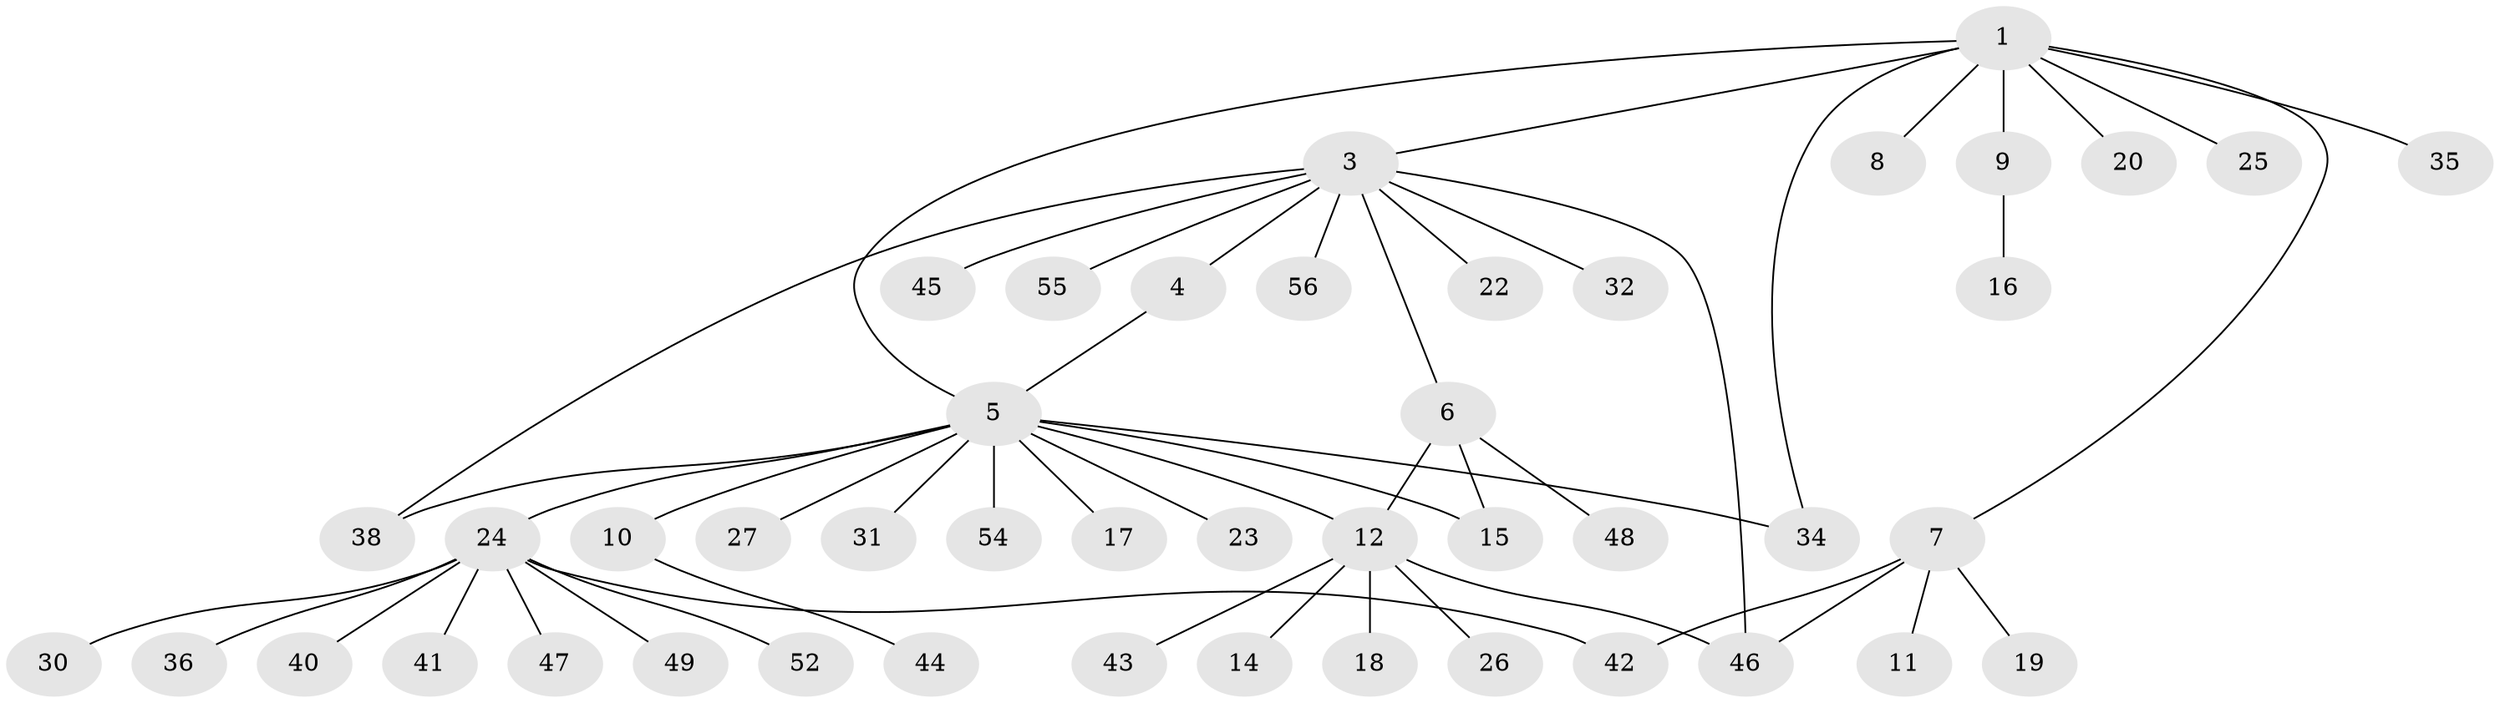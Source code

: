 // Generated by graph-tools (version 1.1) at 2025/23/03/03/25 07:23:54]
// undirected, 45 vertices, 52 edges
graph export_dot {
graph [start="1"]
  node [color=gray90,style=filled];
  1 [super="+2"];
  3 [super="+53"];
  4;
  5 [super="+13"];
  6 [super="+50"];
  7 [super="+51"];
  8 [super="+28"];
  9;
  10 [super="+33"];
  11;
  12 [super="+21"];
  14;
  15 [super="+29"];
  16;
  17;
  18;
  19;
  20;
  22;
  23;
  24 [super="+39"];
  25;
  26;
  27;
  30;
  31;
  32;
  34 [super="+37"];
  35;
  36;
  38;
  40;
  41;
  42;
  43;
  44;
  45;
  46;
  47;
  48;
  49;
  52;
  54;
  55;
  56;
  1 -- 7;
  1 -- 9;
  1 -- 20;
  1 -- 35;
  1 -- 34;
  1 -- 3;
  1 -- 5;
  1 -- 8;
  1 -- 25;
  3 -- 4;
  3 -- 6;
  3 -- 22;
  3 -- 32;
  3 -- 38;
  3 -- 45;
  3 -- 46;
  3 -- 55;
  3 -- 56;
  4 -- 5;
  5 -- 10;
  5 -- 12;
  5 -- 17;
  5 -- 24;
  5 -- 27;
  5 -- 38;
  5 -- 34;
  5 -- 54;
  5 -- 23;
  5 -- 31;
  5 -- 15;
  6 -- 12;
  6 -- 15;
  6 -- 48;
  7 -- 11;
  7 -- 19;
  7 -- 42;
  7 -- 46;
  9 -- 16;
  10 -- 44;
  12 -- 14;
  12 -- 18;
  12 -- 26;
  12 -- 43;
  12 -- 46;
  24 -- 30;
  24 -- 36;
  24 -- 40;
  24 -- 42;
  24 -- 49;
  24 -- 41;
  24 -- 52;
  24 -- 47;
}
